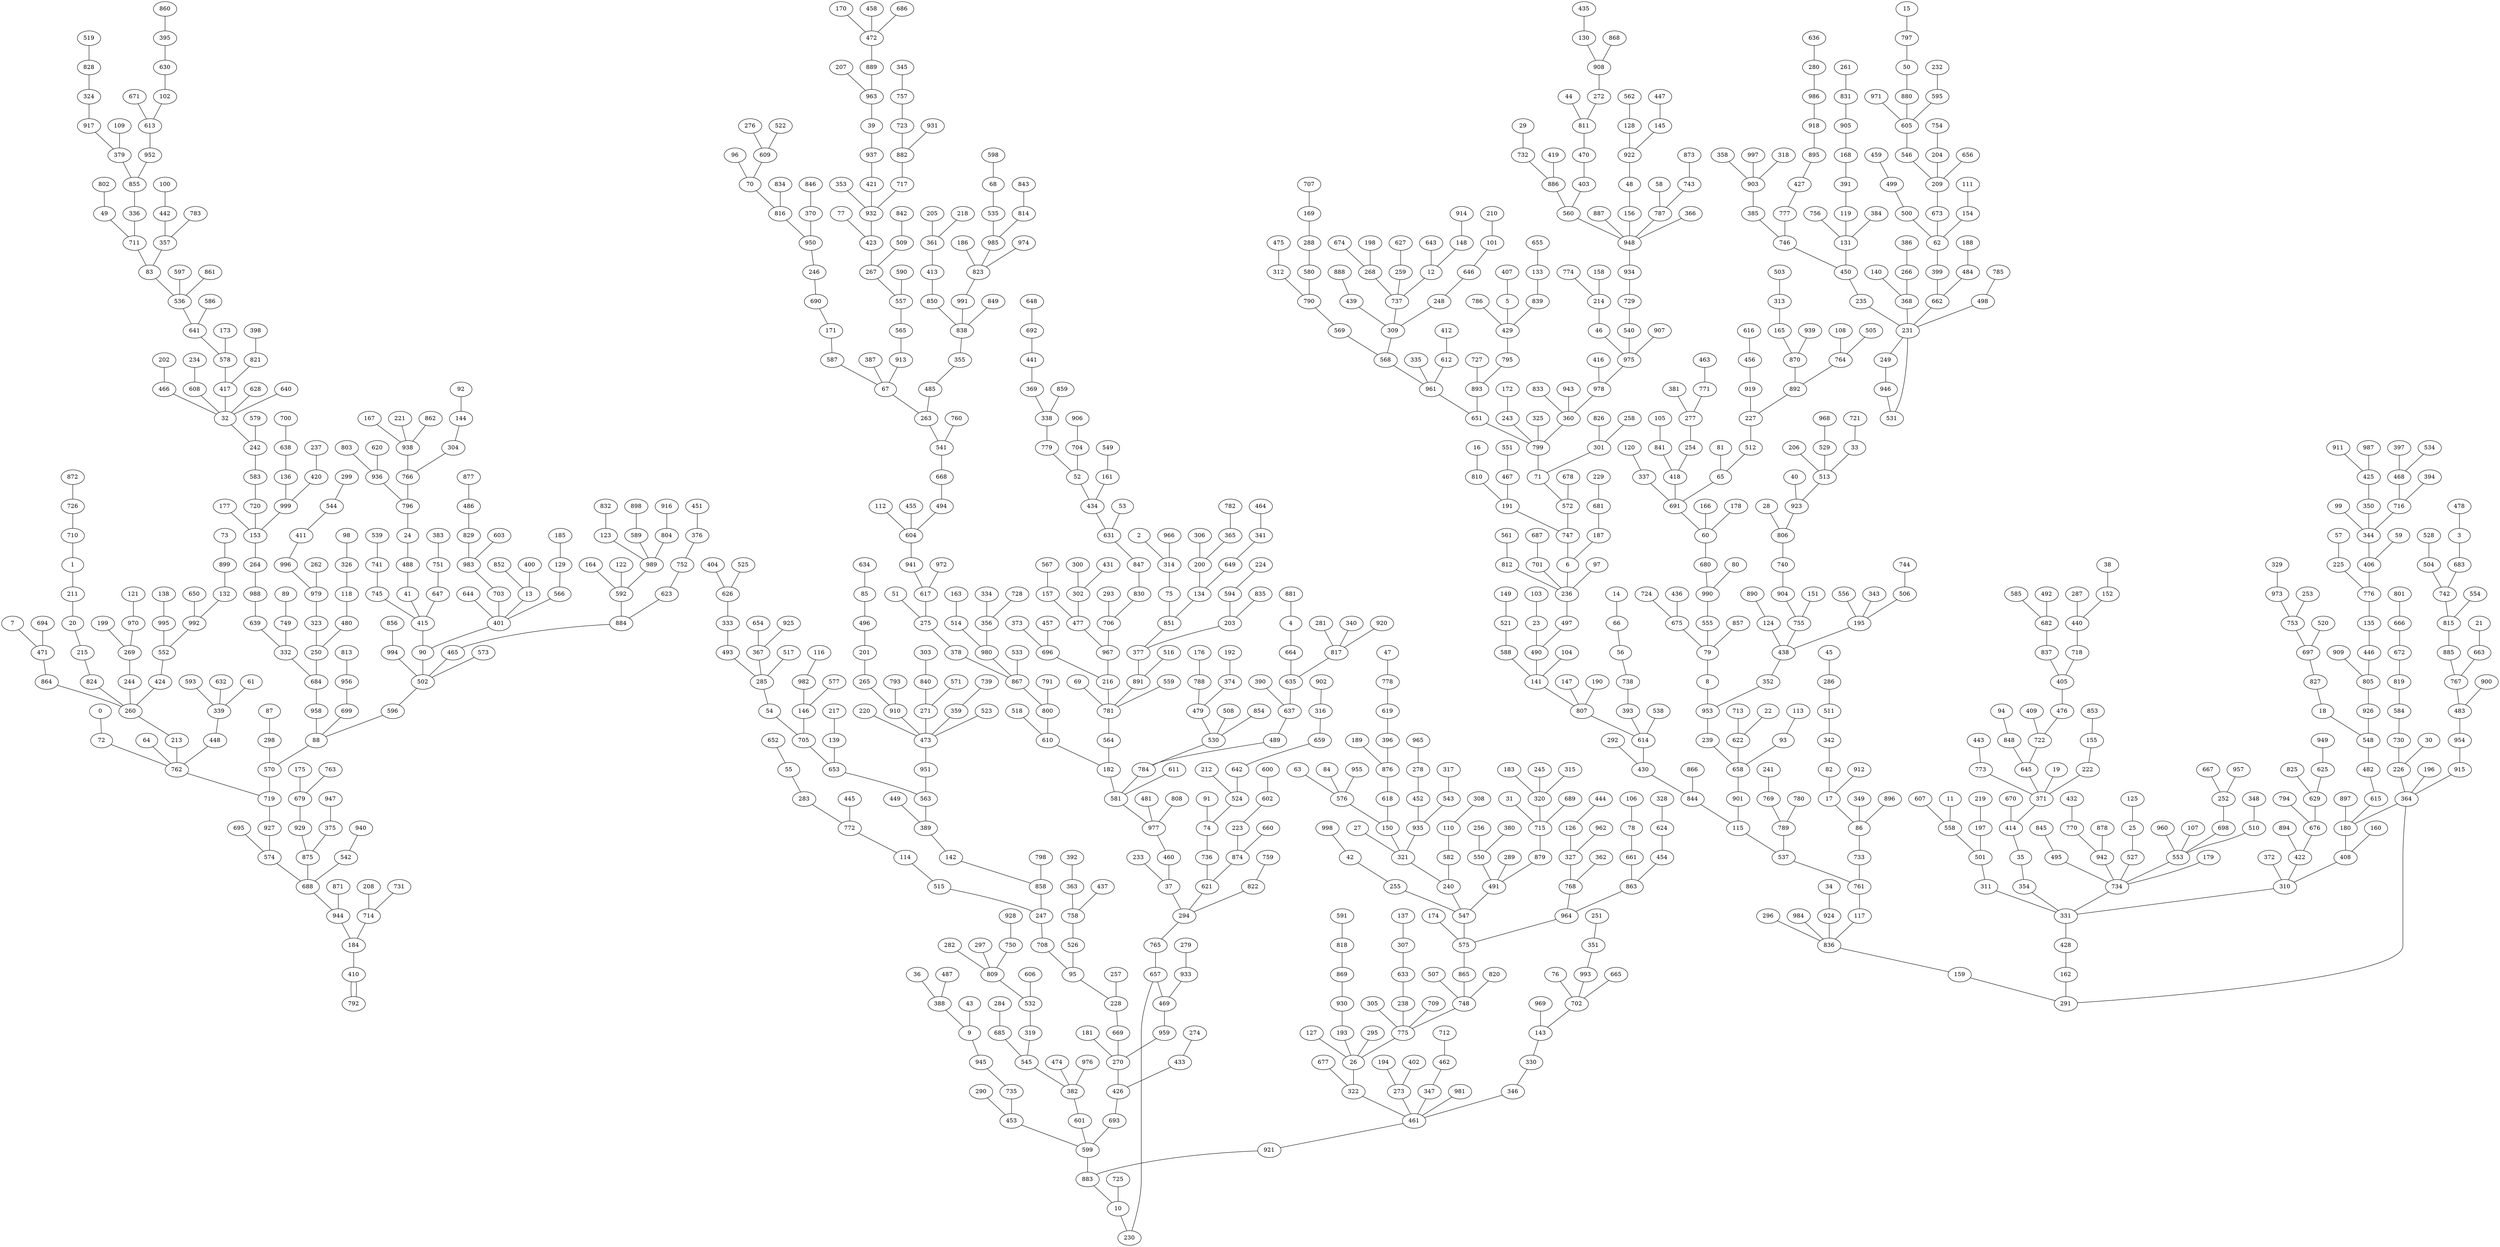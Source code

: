 graph dothi
 {0 -- 72;
1 -- 211;
2 -- 314;
3 -- 683;
4 -- 664;
5 -- 429;
6 -- 236;
7 -- 471;
8 -- 953;
9 -- 945;
10 -- 230;
11 -- 558;
12 -- 737;
13 -- 401;
14 -- 66;
15 -- 797;
16 -- 810;
17 -- 86;
18 -- 548;
19 -- 371;
20 -- 215;
21 -- 663;
22 -- 622;
23 -- 490;
24 -- 488;
25 -- 527;
26 -- 322;
27 -- 321;
28 -- 806;
29 -- 732;
30 -- 226;
31 -- 715;
32 -- 242;
33 -- 513;
34 -- 924;
35 -- 354;
36 -- 388;
37 -- 294;
38 -- 152;
39 -- 937;
40 -- 923;
41 -- 415;
42 -- 255;
43 -- 9;
44 -- 811;
45 -- 286;
46 -- 975;
47 -- 778;
48 -- 156;
49 -- 711;
50 -- 880;
51 -- 275;
52 -- 434;
53 -- 631;
54 -- 705;
55 -- 283;
56 -- 738;
57 -- 225;
58 -- 787;
59 -- 406;
60 -- 680;
61 -- 339;
62 -- 399;
63 -- 576;
64 -- 762;
65 -- 691;
66 -- 56;
67 -- 263;
68 -- 535;
69 -- 781;
70 -- 816;
71 -- 572;
72 -- 762;
73 -- 899;
74 -- 736;
75 -- 851;
76 -- 702;
77 -- 423;
78 -- 661;
79 -- 8;
80 -- 990;
81 -- 65;
82 -- 17;
83 -- 536;
84 -- 576;
85 -- 496;
86 -- 733;
87 -- 298;
88 -- 570;
89 -- 749;
90 -- 502;
91 -- 74;
92 -- 144;
93 -- 658;
94 -- 848;
95 -- 228;
96 -- 70;
97 -- 236;
98 -- 326;
99 -- 344;
100 -- 442;
101 -- 646;
102 -- 613;
103 -- 23;
104 -- 141;
105 -- 841;
106 -- 78;
107 -- 553;
108 -- 764;
109 -- 379;
110 -- 582;
111 -- 154;
112 -- 604;
113 -- 93;
114 -- 515;
115 -- 537;
116 -- 982;
117 -- 836;
118 -- 480;
119 -- 131;
120 -- 337;
121 -- 970;
122 -- 592;
123 -- 989;
124 -- 438;
125 -- 25;
126 -- 327;
127 -- 26;
128 -- 922;
129 -- 566;
130 -- 908;
131 -- 450;
132 -- 992;
133 -- 839;
134 -- 851;
135 -- 446;
136 -- 999;
137 -- 307;
138 -- 995;
139 -- 653;
140 -- 368;
141 -- 807;
142 -- 858;
143 -- 330;
144 -- 304;
145 -- 922;
146 -- 705;
147 -- 807;
148 -- 12;
149 -- 521;
150 -- 321;
151 -- 755;
152 -- 440;
153 -- 264;
154 -- 62;
155 -- 222;
156 -- 948;
157 -- 477;
158 -- 214;
159 -- 291;
160 -- 408;
161 -- 434;
162 -- 291;
163 -- 514;
164 -- 592;
165 -- 870;
166 -- 60;
167 -- 938;
168 -- 391;
169 -- 288;
170 -- 472;
171 -- 587;
172 -- 243;
173 -- 578;
174 -- 575;
175 -- 679;
176 -- 788;
177 -- 153;
178 -- 60;
179 -- 734;
180 -- 408;
181 -- 270;
182 -- 581;
183 -- 320;
184 -- 410;
185 -- 129;
186 -- 823;
187 -- 6;
188 -- 484;
189 -- 876;
190 -- 807;
191 -- 747;
192 -- 374;
193 -- 26;
194 -- 273;
195 -- 438;
196 -- 364;
197 -- 501;
198 -- 268;
199 -- 269;
200 -- 134;
201 -- 265;
202 -- 466;
203 -- 377;
204 -- 209;
205 -- 361;
206 -- 513;
207 -- 963;
208 -- 714;
209 -- 673;
210 -- 101;
211 -- 20;
212 -- 524;
213 -- 762;
214 -- 46;
215 -- 824;
216 -- 781;
217 -- 139;
218 -- 361;
219 -- 197;
220 -- 473;
221 -- 938;
222 -- 371;
223 -- 874;
224 -- 594;
225 -- 776;
226 -- 364;
227 -- 512;
228 -- 669;
229 -- 681;
230 -- 657;
231 -- 249;
232 -- 595;
233 -- 37;
234 -- 608;
235 -- 231;
236 -- 497;
237 -- 420;
238 -- 775;
239 -- 658;
240 -- 547;
241 -- 769;
242 -- 583;
243 -- 799;
244 -- 260;
245 -- 320;
246 -- 690;
247 -- 708;
248 -- 309;
249 -- 946;
250 -- 684;
251 -- 351;
252 -- 698;
253 -- 753;
254 -- 418;
255 -- 547;
256 -- 550;
257 -- 228;
258 -- 301;
259 -- 737;
260 -- 213;
261 -- 831;
262 -- 979;
263 -- 541;
264 -- 988;
265 -- 910;
266 -- 368;
267 -- 557;
268 -- 737;
269 -- 244;
270 -- 426;
271 -- 473;
272 -- 811;
273 -- 461;
274 -- 433;
275 -- 378;
276 -- 609;
277 -- 254;
278 -- 452;
279 -- 933;
280 -- 986;
281 -- 817;
282 -- 809;
283 -- 772;
284 -- 685;
285 -- 54;
286 -- 511;
287 -- 440;
288 -- 580;
289 -- 491;
290 -- 453;
291 -- 364;
292 -- 430;
293 -- 706;
294 -- 765;
295 -- 26;
296 -- 836;
297 -- 809;
298 -- 570;
299 -- 544;
300 -- 302;
301 -- 71;
302 -- 477;
303 -- 840;
304 -- 766;
305 -- 775;
306 -- 200;
307 -- 633;
308 -- 110;
309 -- 568;
310 -- 331;
311 -- 331;
312 -- 790;
313 -- 165;
314 -- 75;
315 -- 320;
316 -- 659;
317 -- 543;
318 -- 903;
319 -- 545;
320 -- 715;
321 -- 240;
322 -- 461;
323 -- 250;
324 -- 917;
325 -- 799;
326 -- 118;
327 -- 768;
328 -- 624;
329 -- 973;
330 -- 346;
331 -- 428;
332 -- 684;
333 -- 493;
334 -- 356;
335 -- 961;
336 -- 711;
337 -- 691;
338 -- 779;
339 -- 448;
340 -- 817;
341 -- 649;
342 -- 82;
343 -- 195;
344 -- 406;
345 -- 757;
346 -- 461;
347 -- 461;
348 -- 510;
349 -- 86;
350 -- 344;
351 -- 993;
352 -- 953;
353 -- 932;
354 -- 331;
355 -- 485;
356 -- 980;
357 -- 83;
358 -- 903;
359 -- 473;
360 -- 799;
361 -- 413;
362 -- 768;
363 -- 758;
364 -- 180;
365 -- 200;
366 -- 948;
367 -- 285;
368 -- 231;
369 -- 338;
370 -- 950;
371 -- 414;
372 -- 310;
373 -- 696;
374 -- 479;
375 -- 875;
376 -- 752;
377 -- 891;
378 -- 867;
379 -- 855;
380 -- 550;
381 -- 277;
382 -- 601;
383 -- 751;
384 -- 131;
385 -- 746;
386 -- 266;
387 -- 67;
388 -- 9;
389 -- 142;
390 -- 637;
391 -- 119;
392 -- 363;
393 -- 614;
394 -- 716;
395 -- 630;
396 -- 876;
397 -- 468;
398 -- 821;
399 -- 662;
400 -- 13;
401 -- 90;
402 -- 273;
403 -- 560;
404 -- 626;
405 -- 476;
406 -- 776;
407 -- 5;
408 -- 310;
409 -- 722;
410 -- 792;
411 -- 996;
412 -- 612;
413 -- 850;
414 -- 35;
415 -- 90;
416 -- 978;
417 -- 32;
418 -- 691;
419 -- 886;
420 -- 999;
421 -- 932;
422 -- 310;
423 -- 267;
424 -- 260;
425 -- 350;
426 -- 693;
427 -- 777;
428 -- 162;
429 -- 795;
430 -- 844;
431 -- 302;
432 -- 770;
433 -- 426;
434 -- 631;
435 -- 130;
436 -- 675;
437 -- 758;
438 -- 352;
439 -- 309;
440 -- 718;
441 -- 369;
442 -- 357;
443 -- 773;
444 -- 126;
445 -- 772;
446 -- 805;
447 -- 145;
448 -- 762;
449 -- 389;
450 -- 235;
451 -- 376;
452 -- 935;
453 -- 599;
454 -- 863;
455 -- 604;
456 -- 919;
457 -- 696;
458 -- 472;
459 -- 499;
460 -- 37;
461 -- 921;
462 -- 347;
463 -- 771;
464 -- 341;
465 -- 502;
466 -- 32;
467 -- 191;
468 -- 716;
469 -- 959;
470 -- 403;
471 -- 864;
472 -- 889;
473 -- 951;
474 -- 382;
475 -- 312;
476 -- 722;
477 -- 967;
478 -- 3;
479 -- 530;
480 -- 250;
481 -- 977;
482 -- 615;
483 -- 954;
484 -- 662;
485 -- 263;
486 -- 829;
487 -- 388;
488 -- 41;
489 -- 784;
490 -- 141;
491 -- 547;
492 -- 682;
493 -- 285;
494 -- 604;
495 -- 734;
496 -- 201;
497 -- 490;
498 -- 231;
499 -- 500;
500 -- 62;
501 -- 311;
502 -- 596;
503 -- 313;
504 -- 742;
505 -- 764;
506 -- 195;
507 -- 748;
508 -- 530;
509 -- 267;
510 -- 553;
511 -- 342;
512 -- 65;
513 -- 923;
514 -- 980;
515 -- 247;
516 -- 891;
517 -- 285;
518 -- 610;
519 -- 828;
520 -- 697;
521 -- 588;
522 -- 609;
523 -- 473;
524 -- 74;
525 -- 626;
526 -- 95;
527 -- 734;
528 -- 504;
529 -- 513;
530 -- 784;
531 -- 231;
532 -- 319;
533 -- 867;
534 -- 468;
535 -- 985;
536 -- 641;
537 -- 761;
538 -- 614;
539 -- 741;
540 -- 975;
541 -- 668;
542 -- 688;
543 -- 935;
544 -- 411;
545 -- 382;
546 -- 209;
547 -- 575;
548 -- 482;
549 -- 161;
550 -- 491;
551 -- 467;
552 -- 424;
553 -- 734;
554 -- 815;
555 -- 79;
556 -- 195;
557 -- 565;
558 -- 501;
559 -- 781;
560 -- 948;
561 -- 812;
562 -- 128;
563 -- 389;
564 -- 182;
565 -- 913;
566 -- 401;
567 -- 157;
568 -- 961;
569 -- 568;
570 -- 719;
571 -- 271;
572 -- 747;
573 -- 502;
574 -- 688;
575 -- 865;
576 -- 150;
577 -- 146;
578 -- 417;
579 -- 242;
580 -- 790;
581 -- 977;
582 -- 240;
583 -- 720;
584 -- 730;
585 -- 682;
586 -- 641;
587 -- 67;
588 -- 141;
589 -- 989;
590 -- 557;
591 -- 818;
592 -- 884;
593 -- 339;
594 -- 203;
595 -- 605;
596 -- 88;
597 -- 536;
598 -- 68;
599 -- 883;
600 -- 602;
601 -- 599;
602 -- 223;
603 -- 983;
604 -- 941;
605 -- 546;
606 -- 532;
607 -- 558;
608 -- 32;
609 -- 70;
610 -- 182;
611 -- 581;
612 -- 961;
613 -- 952;
614 -- 430;
615 -- 180;
616 -- 456;
617 -- 275;
618 -- 150;
619 -- 396;
620 -- 936;
621 -- 294;
622 -- 658;
623 -- 884;
624 -- 454;
625 -- 629;
626 -- 333;
627 -- 259;
628 -- 32;
629 -- 676;
630 -- 102;
631 -- 847;
632 -- 339;
633 -- 238;
634 -- 85;
635 -- 637;
636 -- 280;
637 -- 489;
638 -- 136;
639 -- 332;
640 -- 32;
641 -- 578;
642 -- 524;
643 -- 12;
644 -- 401;
645 -- 371;
646 -- 248;
647 -- 415;
648 -- 692;
649 -- 134;
650 -- 992;
651 -- 799;
652 -- 55;
653 -- 563;
654 -- 367;
655 -- 133;
656 -- 209;
657 -- 469;
658 -- 901;
659 -- 642;
660 -- 874;
661 -- 863;
662 -- 231;
663 -- 767;
664 -- 635;
665 -- 702;
666 -- 672;
667 -- 252;
668 -- 494;
669 -- 270;
670 -- 414;
671 -- 613;
672 -- 819;
673 -- 62;
674 -- 268;
675 -- 79;
676 -- 422;
677 -- 322;
678 -- 572;
679 -- 929;
680 -- 990;
681 -- 187;
682 -- 837;
683 -- 742;
684 -- 958;
685 -- 545;
686 -- 472;
687 -- 701;
688 -- 944;
689 -- 715;
690 -- 171;
691 -- 60;
692 -- 441;
693 -- 599;
694 -- 471;
695 -- 574;
696 -- 216;
697 -- 827;
698 -- 553;
699 -- 88;
700 -- 638;
701 -- 236;
702 -- 143;
703 -- 401;
704 -- 52;
705 -- 653;
706 -- 967;
707 -- 169;
708 -- 95;
709 -- 775;
710 -- 1;
711 -- 83;
712 -- 462;
713 -- 622;
714 -- 184;
715 -- 879;
716 -- 344;
717 -- 932;
718 -- 405;
719 -- 927;
720 -- 153;
721 -- 33;
722 -- 645;
723 -- 882;
724 -- 675;
725 -- 10;
726 -- 710;
727 -- 893;
728 -- 356;
729 -- 540;
730 -- 226;
731 -- 714;
732 -- 886;
733 -- 761;
734 -- 331;
735 -- 453;
736 -- 621;
737 -- 309;
738 -- 393;
739 -- 359;
740 -- 904;
741 -- 745;
742 -- 815;
743 -- 787;
744 -- 506;
745 -- 415;
746 -- 450;
747 -- 6;
748 -- 775;
749 -- 332;
750 -- 809;
751 -- 647;
752 -- 623;
753 -- 697;
754 -- 204;
755 -- 438;
756 -- 131;
757 -- 723;
758 -- 526;
759 -- 822;
760 -- 541;
761 -- 117;
762 -- 719;
763 -- 679;
764 -- 892;
765 -- 657;
766 -- 796;
767 -- 483;
768 -- 964;
769 -- 789;
770 -- 942;
771 -- 277;
772 -- 114;
773 -- 371;
774 -- 214;
775 -- 26;
776 -- 135;
777 -- 746;
778 -- 619;
779 -- 52;
780 -- 789;
781 -- 564;
782 -- 365;
783 -- 357;
784 -- 581;
785 -- 498;
786 -- 429;
787 -- 948;
788 -- 479;
789 -- 537;
790 -- 569;
791 -- 800;
792 -- 410;
793 -- 910;
794 -- 676;
795 -- 893;
796 -- 24;
797 -- 50;
798 -- 858;
799 -- 71;
800 -- 610;
801 -- 666;
802 -- 49;
803 -- 936;
804 -- 989;
805 -- 926;
806 -- 740;
807 -- 614;
808 -- 977;
809 -- 532;
810 -- 191;
811 -- 470;
812 -- 236;
813 -- 956;
814 -- 985;
815 -- 885;
816 -- 950;
817 -- 635;
818 -- 869;
819 -- 584;
820 -- 748;
821 -- 417;
822 -- 294;
823 -- 991;
824 -- 260;
825 -- 629;
826 -- 301;
827 -- 18;
828 -- 324;
829 -- 983;
830 -- 706;
831 -- 905;
832 -- 123;
833 -- 360;
834 -- 816;
835 -- 203;
836 -- 159;
837 -- 405;
838 -- 355;
839 -- 429;
840 -- 271;
841 -- 418;
842 -- 509;
843 -- 814;
844 -- 115;
845 -- 495;
846 -- 370;
847 -- 830;
848 -- 645;
849 -- 838;
850 -- 838;
851 -- 377;
852 -- 13;
853 -- 155;
854 -- 530;
855 -- 336;
856 -- 994;
857 -- 79;
858 -- 247;
859 -- 338;
860 -- 395;
861 -- 536;
862 -- 938;
863 -- 964;
864 -- 260;
865 -- 748;
866 -- 844;
867 -- 800;
868 -- 908;
869 -- 930;
870 -- 892;
871 -- 944;
872 -- 726;
873 -- 743;
874 -- 621;
875 -- 688;
876 -- 618;
877 -- 486;
878 -- 942;
879 -- 491;
880 -- 605;
881 -- 4;
882 -- 717;
883 -- 10;
884 -- 465;
885 -- 767;
886 -- 560;
887 -- 948;
888 -- 439;
889 -- 963;
890 -- 124;
891 -- 781;
892 -- 227;
893 -- 651;
894 -- 422;
895 -- 427;
896 -- 86;
897 -- 180;
898 -- 589;
899 -- 132;
900 -- 483;
901 -- 115;
902 -- 316;
903 -- 385;
904 -- 755;
905 -- 168;
906 -- 704;
907 -- 975;
908 -- 272;
909 -- 805;
910 -- 473;
911 -- 425;
912 -- 17;
913 -- 67;
914 -- 148;
915 -- 364;
916 -- 804;
917 -- 379;
918 -- 895;
919 -- 227;
920 -- 817;
921 -- 883;
922 -- 48;
923 -- 806;
924 -- 836;
925 -- 367;
926 -- 548;
927 -- 574;
928 -- 750;
929 -- 875;
930 -- 193;
931 -- 882;
932 -- 423;
933 -- 469;
934 -- 729;
935 -- 321;
936 -- 796;
937 -- 421;
938 -- 766;
939 -- 870;
940 -- 542;
941 -- 617;
942 -- 734;
943 -- 360;
944 -- 184;
945 -- 735;
946 -- 531;
947 -- 375;
948 -- 934;
949 -- 625;
950 -- 246;
951 -- 563;
952 -- 855;
953 -- 239;
954 -- 915;
955 -- 576;
956 -- 699;
957 -- 252;
958 -- 88;
959 -- 270;
960 -- 553;
961 -- 651;
962 -- 327;
963 -- 39;
964 -- 575;
965 -- 278;
966 -- 314;
967 -- 216;
968 -- 529;
969 -- 143;
970 -- 269;
971 -- 605;
972 -- 617;
973 -- 753;
974 -- 823;
975 -- 978;
976 -- 382;
977 -- 460;
978 -- 360;
979 -- 323;
980 -- 867;
981 -- 461;
982 -- 146;
983 -- 703;
984 -- 836;
985 -- 823;
986 -- 918;
987 -- 425;
988 -- 639;
989 -- 592;
990 -- 555;
991 -- 838;
992 -- 552;
993 -- 702;
994 -- 502;
995 -- 552;
996 -- 979;
997 -- 903;
998 -- 42;
999 -- 153;
}